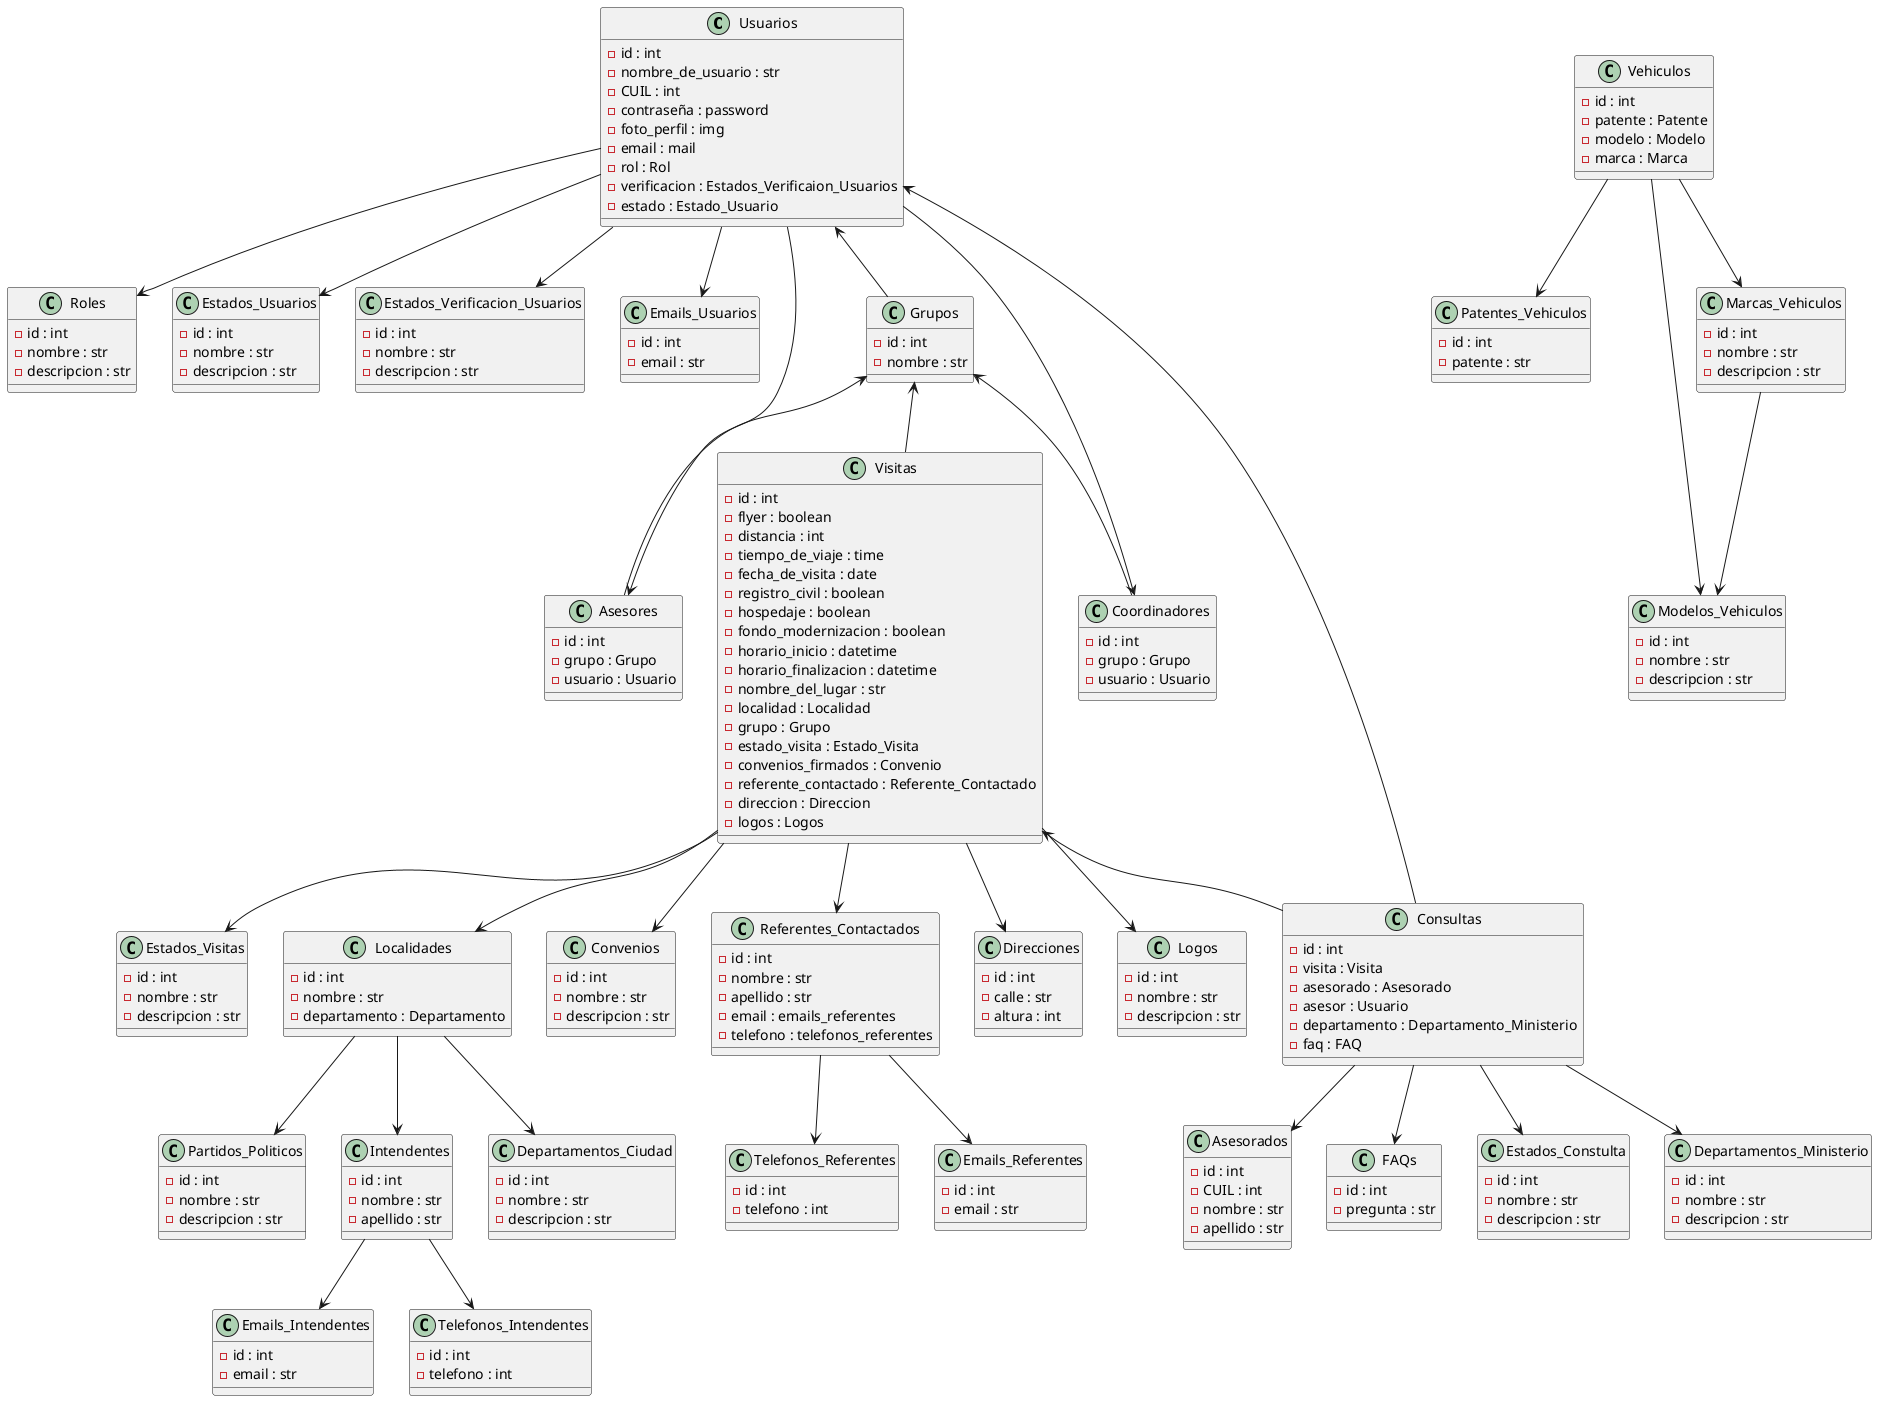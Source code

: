 @startuml Diagram

class Usuarios {
    -id : int
    -nombre_de_usuario : str
    -CUIL : int
    -contraseña : password
    -foto_perfil : img
    -email : mail
    -rol : Rol
    -verificacion : Estados_Verificaion_Usuarios
    -estado : Estado_Usuario
}

class Roles {
    -id : int
    -nombre : str
    -descripcion : str
}

class Visitas {
    -id : int
    -flyer : boolean
    -distancia : int
    -tiempo_de_viaje : time
    -fecha_de_visita : date
    -registro_civil : boolean
    -hospedaje : boolean
    -fondo_modernizacion : boolean
    -horario_inicio : datetime
    -horario_finalizacion : datetime
    -nombre_del_lugar : str
    -localidad : Localidad
    -grupo : Grupo
    -estado_visita : Estado_Visita
    -convenios_firmados : Convenio
    -referente_contactado : Referente_Contactado
    -direccion : Direccion
    -logos : Logos
}

class Consultas {
    -id : int
    -visita : Visita
    -asesorado : Asesorado
    -asesor : Usuario
    -departamento : Departamento_Ministerio
    -faq : FAQ
}

class Intendentes {
    -id : int
    -nombre : str
    -apellido : str
}

class Vehiculos {
    -id : int
    -patente : Patente
    -modelo : Modelo
    -marca : Marca
}


class Estados_Usuarios {
    -id : int
    -nombre : str
    -descripcion : str
}

class Estados_Verificacion_Usuarios {
    -id : int
    -nombre : str
    -descripcion : str
}

class Estados_Visitas {
    -id : int
    -nombre : str
    -descripcion : str
}

class Localidades {
    -id : int
    -nombre : str
    -departamento : Departamento
}

class Departamentos_Ministerio {
    -id : int
    -nombre : str
    -descripcion : str
}

class Departamentos_Ciudad {
    -id : int
    -nombre : str
    -descripcion : str
}

class Partidos_Politicos {
    -id : int
    -nombre : str
    -descripcion : str
}

class Convenios {
    -id : int
    -nombre : str
    -descripcion : str
}

class Referentes_Contactados {
    -id : int
    -nombre : str
    -apellido : str
    -email : emails_referentes
    -telefono : telefonos_referentes
}

class Direcciones {
    -id : int
    -calle : str
    -altura : int
}

class Logos {
    -id : int
    -nombre : str
    -descripcion : str
}

class Asesorados {
    -id : int
    -CUIL : int
    -nombre : str
    -apellido : str
}

class FAQs {
    -id : int
    -pregunta : str
}

class Patentes_Vehiculos {
    -id : int
    -patente : str
}

class Modelos_Vehiculos {
    -id : int
    -nombre : str
    -descripcion : str
}

class Marcas_Vehiculos {
    -id : int
    -nombre : str
    -descripcion : str
}

class Emails_Usuarios {
    -id : int
    -email : str
}

class Emails_Referentes {
    -id : int
    -email : str
}

class Telefonos_Referentes {
    -id : int
    -telefono : int
}

class Grupos {
    -id : int
    -nombre : str
}


class Asesores {
    -id : int
    -grupo : Grupo
    -usuario : Usuario
}

class Coordinadores {
    -id : int
    -grupo : Grupo
    -usuario : Usuario
}

class Emails_Intendentes {
    -id : int
    -email : str
}

class Telefonos_Intendentes {
    -id : int
    -telefono : int
}

class Estados_Constulta {
    -id : int
    -nombre : str
    -descripcion : str
}

Usuarios --> Roles
Usuarios <-- Grupos
Usuarios --> Estados_Usuarios
Usuarios --> Estados_Verificacion_Usuarios
Usuarios --> Emails_Usuarios
Grupos <-- Visitas
Visitas <-- Consultas
Visitas --> Localidades
Visitas --> Estados_Visitas
Visitas --> Referentes_Contactados
Visitas --> Convenios
Visitas --> Direcciones
Visitas --> Logos
Localidades --> Departamentos_Ciudad
Localidades --> Partidos_Politicos
Localidades --> Intendentes
Consultas --> FAQs
Consultas --> Usuarios
Consultas --> Asesorados
Consultas --> Departamentos_Ministerio
Referentes_Contactados --> Emails_Referentes
Referentes_Contactados --> Telefonos_Referentes
Vehiculos --> Patentes_Vehiculos
Vehiculos --> Marcas_Vehiculos
Vehiculos --> Modelos_Vehiculos
Marcas_Vehiculos --> Modelos_Vehiculos
Usuarios --> Coordinadores
Grupos <-- Coordinadores
Usuarios --> Asesores
Grupos <-- Asesores
Intendentes --> Telefonos_Intendentes
Intendentes --> Emails_Intendentes
Consultas --> Estados_Constulta

@enduml
